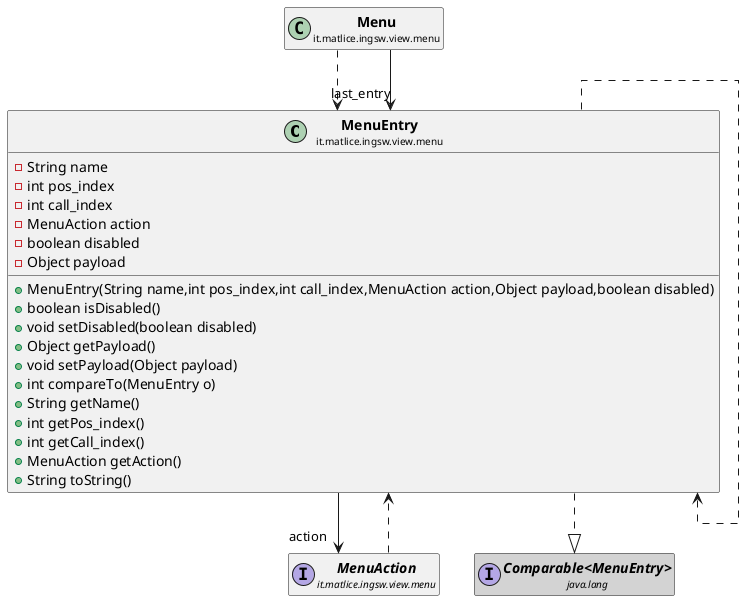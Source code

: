 @startuml

skinparam svgLinkTarget _parent
skinparam linetype ortho
set namespaceSeparator none
class "<b><size:14>MenuEntry</b>\n<size:10>it.matlice.ingsw.view.menu" as it.matlice.ingsw.view.menu.MenuEntry  [[../../../../../it/matlice/ingsw/view/menu/MenuEntry.html{it.matlice.ingsw.view.menu.MenuEntry}]] {
-String name
-int pos_index
-int call_index
-MenuAction action
-boolean disabled
-Object payload
+MenuEntry(String name,int pos_index,int call_index,MenuAction action,Object payload,boolean disabled)
+boolean isDisabled()
+void setDisabled(boolean disabled)
+Object getPayload()
+void setPayload(Object payload)
+int compareTo(MenuEntry o)
+String getName()
+int getPos_index()
+int getCall_index()
+MenuAction getAction()
+String toString()
}


interface "<b><size:14>MenuAction</b>\n<size:10>it.matlice.ingsw.view.menu" as it.matlice.ingsw.view.menu.MenuAction  [[../../../../../it/matlice/ingsw/view/menu/MenuAction.html{it.matlice.ingsw.view.menu.MenuAction}]] {
}

hide it.matlice.ingsw.view.menu.MenuAction fields
hide it.matlice.ingsw.view.menu.MenuAction methods

it.matlice.ingsw.view.menu.MenuEntry -->  "action" it.matlice.ingsw.view.menu.MenuAction

interface "<b><size:14>Comparable<MenuEntry></b>\n<size:10>java.lang" as java.lang.ComparableMenuEntry  #lightgrey {
}

hide java.lang.ComparableMenuEntry fields
hide java.lang.ComparableMenuEntry methods

it.matlice.ingsw.view.menu.MenuEntry ..|> java.lang.ComparableMenuEntry

it.matlice.ingsw.view.menu.MenuEntry ..> it.matlice.ingsw.view.menu.MenuEntry

it.matlice.ingsw.view.menu.MenuAction ..> it.matlice.ingsw.view.menu.MenuEntry

class "<b><size:14>Menu</b>\n<size:10>it.matlice.ingsw.view.menu" as it.matlice.ingsw.view.menu.Menu  [[../../../../../it/matlice/ingsw/view/menu/Menu.html{it.matlice.ingsw.view.menu.Menu}]] {
}

hide it.matlice.ingsw.view.menu.Menu fields
hide it.matlice.ingsw.view.menu.Menu methods

it.matlice.ingsw.view.menu.Menu ..> it.matlice.ingsw.view.menu.MenuEntry

it.matlice.ingsw.view.menu.Menu -->  "last_entry" it.matlice.ingsw.view.menu.MenuEntry


@enduml
